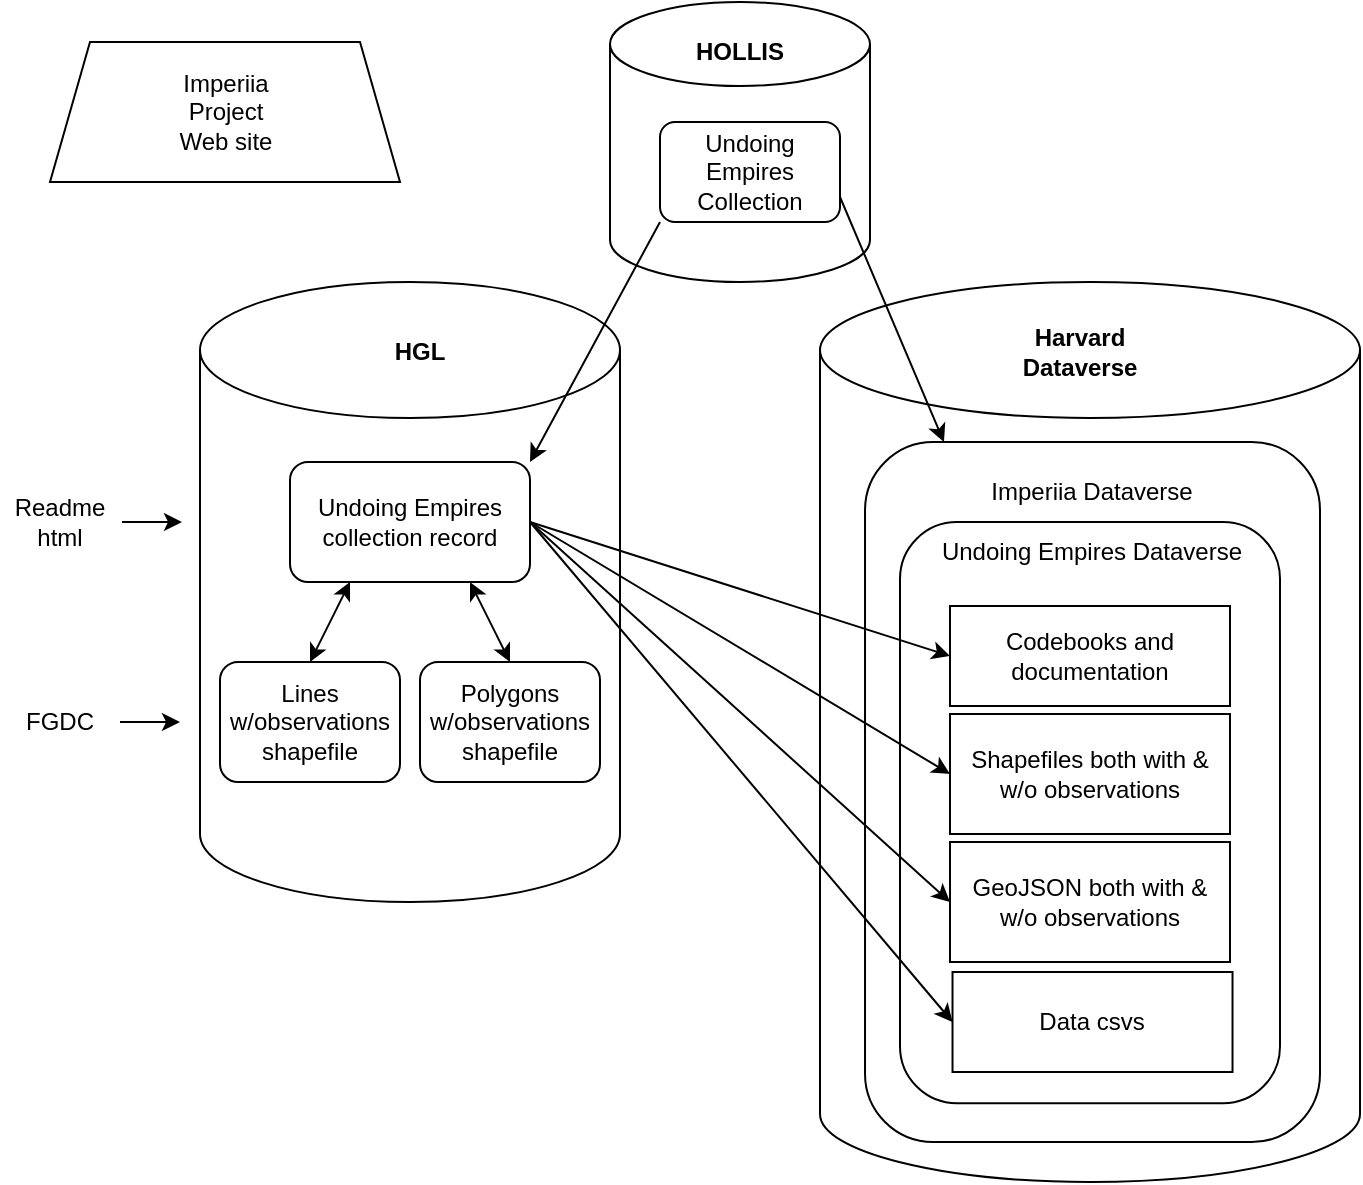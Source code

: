 <mxfile version="22.1.5" type="github">
  <diagram name="Page-1" id="acaJbb7zJqNV8eMt_PW6">
    <mxGraphModel dx="1265" dy="651" grid="1" gridSize="10" guides="1" tooltips="1" connect="1" arrows="1" fold="1" page="1" pageScale="1" pageWidth="850" pageHeight="1100" math="0" shadow="0">
      <root>
        <mxCell id="0" />
        <mxCell id="1" parent="0" />
        <mxCell id="G17-dYgQhkp3kQGCCL7A-1" value="" style="shape=cylinder3;whiteSpace=wrap;html=1;boundedLbl=1;backgroundOutline=1;size=34;" parent="1" vertex="1">
          <mxGeometry x="110" y="160" width="210" height="310" as="geometry" />
        </mxCell>
        <mxCell id="G17-dYgQhkp3kQGCCL7A-2" value="" style="shape=cylinder3;whiteSpace=wrap;html=1;boundedLbl=1;backgroundOutline=1;size=34;" parent="1" vertex="1">
          <mxGeometry x="420" y="160" width="270" height="450" as="geometry" />
        </mxCell>
        <mxCell id="LZWB6dRQu0BiqoScPXUu-1" value="HGL" style="text;strokeColor=none;align=center;fillColor=none;html=1;verticalAlign=middle;whiteSpace=wrap;rounded=0;fontStyle=1" parent="1" vertex="1">
          <mxGeometry x="190" y="180" width="60" height="30" as="geometry" />
        </mxCell>
        <mxCell id="LZWB6dRQu0BiqoScPXUu-3" value="&lt;b&gt;Harvard&lt;br&gt;Dataverse&lt;/b&gt;" style="text;strokeColor=none;align=center;fillColor=none;html=1;verticalAlign=middle;whiteSpace=wrap;rounded=0;" parent="1" vertex="1">
          <mxGeometry x="520" y="180" width="60" height="30" as="geometry" />
        </mxCell>
        <mxCell id="ZmtUY7Tz9JFkTJYe3sri-1" value="" style="rounded=1;whiteSpace=wrap;html=1;" parent="1" vertex="1">
          <mxGeometry x="155" y="250" width="120" height="60" as="geometry" />
        </mxCell>
        <mxCell id="ZmtUY7Tz9JFkTJYe3sri-2" value="" style="rounded=1;whiteSpace=wrap;html=1;" parent="1" vertex="1">
          <mxGeometry x="220" y="350" width="90" height="60" as="geometry" />
        </mxCell>
        <mxCell id="ZmtUY7Tz9JFkTJYe3sri-3" value="" style="rounded=1;whiteSpace=wrap;html=1;" parent="1" vertex="1">
          <mxGeometry x="120" y="350" width="90" height="60" as="geometry" />
        </mxCell>
        <mxCell id="ZmtUY7Tz9JFkTJYe3sri-4" value="" style="endArrow=classic;startArrow=classic;html=1;rounded=0;entryX=0.25;entryY=1;entryDx=0;entryDy=0;exitX=0.5;exitY=0;exitDx=0;exitDy=0;" parent="1" source="ZmtUY7Tz9JFkTJYe3sri-3" target="ZmtUY7Tz9JFkTJYe3sri-1" edge="1">
          <mxGeometry width="50" height="50" relative="1" as="geometry">
            <mxPoint x="155" y="330" as="sourcePoint" />
            <mxPoint x="205" y="280" as="targetPoint" />
          </mxGeometry>
        </mxCell>
        <mxCell id="ZmtUY7Tz9JFkTJYe3sri-5" value="" style="endArrow=classic;startArrow=classic;html=1;rounded=0;entryX=0.75;entryY=1;entryDx=0;entryDy=0;exitX=0.5;exitY=0;exitDx=0;exitDy=0;" parent="1" source="ZmtUY7Tz9JFkTJYe3sri-2" target="ZmtUY7Tz9JFkTJYe3sri-1" edge="1">
          <mxGeometry width="50" height="50" relative="1" as="geometry">
            <mxPoint x="270" y="350" as="sourcePoint" />
            <mxPoint x="310" y="300" as="targetPoint" />
          </mxGeometry>
        </mxCell>
        <mxCell id="ZmtUY7Tz9JFkTJYe3sri-7" value="Undoing Empires&lt;br&gt;collection record" style="text;html=1;strokeColor=none;fillColor=none;align=center;verticalAlign=middle;whiteSpace=wrap;rounded=0;" parent="1" vertex="1">
          <mxGeometry x="166.25" y="256.25" width="97.5" height="47.5" as="geometry" />
        </mxCell>
        <mxCell id="ZmtUY7Tz9JFkTJYe3sri-8" value="Lines w/observations shapefile" style="text;html=1;strokeColor=none;fillColor=none;align=center;verticalAlign=middle;whiteSpace=wrap;rounded=0;" parent="1" vertex="1">
          <mxGeometry x="140" y="370" width="50" height="20" as="geometry" />
        </mxCell>
        <mxCell id="ZmtUY7Tz9JFkTJYe3sri-10" value="Polygons w/observations shapefile" style="text;html=1;strokeColor=none;fillColor=none;align=center;verticalAlign=middle;whiteSpace=wrap;rounded=0;" parent="1" vertex="1">
          <mxGeometry x="235" y="365" width="60" height="30" as="geometry" />
        </mxCell>
        <mxCell id="ZmtUY7Tz9JFkTJYe3sri-12" value="" style="rounded=1;whiteSpace=wrap;html=1;" parent="1" vertex="1">
          <mxGeometry x="442.51" y="240" width="227.49" height="350" as="geometry" />
        </mxCell>
        <mxCell id="ZmtUY7Tz9JFkTJYe3sri-21" value="" style="shape=cylinder3;whiteSpace=wrap;html=1;boundedLbl=1;backgroundOutline=1;size=21;" parent="1" vertex="1">
          <mxGeometry x="315" y="20" width="130" height="140" as="geometry" />
        </mxCell>
        <mxCell id="ZmtUY7Tz9JFkTJYe3sri-23" value="&lt;b&gt;HOLLIS&lt;/b&gt;" style="text;html=1;strokeColor=none;fillColor=none;align=center;verticalAlign=middle;whiteSpace=wrap;rounded=0;" parent="1" vertex="1">
          <mxGeometry x="350" y="30" width="60" height="30" as="geometry" />
        </mxCell>
        <mxCell id="ZmtUY7Tz9JFkTJYe3sri-24" value="" style="rounded=1;whiteSpace=wrap;html=1;" parent="1" vertex="1">
          <mxGeometry x="340" y="80" width="90" height="50" as="geometry" />
        </mxCell>
        <mxCell id="ZmtUY7Tz9JFkTJYe3sri-25" value="Undoing Empires&lt;br&gt;Collection" style="text;html=1;strokeColor=none;fillColor=none;align=center;verticalAlign=middle;whiteSpace=wrap;rounded=0;" parent="1" vertex="1">
          <mxGeometry x="355" y="90" width="60" height="30" as="geometry" />
        </mxCell>
        <mxCell id="ZmtUY7Tz9JFkTJYe3sri-28" value="" style="endArrow=classic;html=1;rounded=0;exitX=0;exitY=1;exitDx=0;exitDy=0;entryX=1;entryY=0;entryDx=0;entryDy=0;" parent="1" source="ZmtUY7Tz9JFkTJYe3sri-24" target="ZmtUY7Tz9JFkTJYe3sri-1" edge="1">
          <mxGeometry width="50" height="50" relative="1" as="geometry">
            <mxPoint x="400" y="360" as="sourcePoint" />
            <mxPoint x="450" y="310" as="targetPoint" />
          </mxGeometry>
        </mxCell>
        <mxCell id="ZmtUY7Tz9JFkTJYe3sri-29" value="" style="endArrow=classic;html=1;rounded=0;exitX=1;exitY=0.75;exitDx=0;exitDy=0;" parent="1" source="ZmtUY7Tz9JFkTJYe3sri-24" target="ZmtUY7Tz9JFkTJYe3sri-12" edge="1">
          <mxGeometry width="50" height="50" relative="1" as="geometry">
            <mxPoint x="400" y="360" as="sourcePoint" />
            <mxPoint x="450" y="310" as="targetPoint" />
          </mxGeometry>
        </mxCell>
        <mxCell id="ZmtUY7Tz9JFkTJYe3sri-31" value="FGDC" style="text;html=1;strokeColor=none;fillColor=none;align=center;verticalAlign=middle;whiteSpace=wrap;rounded=0;" parent="1" vertex="1">
          <mxGeometry x="10" y="365" width="60" height="30" as="geometry" />
        </mxCell>
        <mxCell id="ZmtUY7Tz9JFkTJYe3sri-32" value="" style="endArrow=classic;html=1;rounded=0;exitX=1;exitY=0.5;exitDx=0;exitDy=0;" parent="1" source="ZmtUY7Tz9JFkTJYe3sri-31" edge="1">
          <mxGeometry width="50" height="50" relative="1" as="geometry">
            <mxPoint x="80" y="390" as="sourcePoint" />
            <mxPoint x="100" y="380" as="targetPoint" />
          </mxGeometry>
        </mxCell>
        <mxCell id="ZmtUY7Tz9JFkTJYe3sri-33" value="Readme html" style="text;html=1;strokeColor=none;fillColor=none;align=center;verticalAlign=middle;whiteSpace=wrap;rounded=0;" parent="1" vertex="1">
          <mxGeometry x="10" y="265" width="60" height="30" as="geometry" />
        </mxCell>
        <mxCell id="ZmtUY7Tz9JFkTJYe3sri-34" value="" style="endArrow=classic;html=1;rounded=0;exitX=1;exitY=0.5;exitDx=0;exitDy=0;" parent="1" edge="1">
          <mxGeometry width="50" height="50" relative="1" as="geometry">
            <mxPoint x="71" y="280" as="sourcePoint" />
            <mxPoint x="101" y="280" as="targetPoint" />
          </mxGeometry>
        </mxCell>
        <mxCell id="ZmtUY7Tz9JFkTJYe3sri-14" value="" style="rounded=1;whiteSpace=wrap;html=1;" parent="1" vertex="1">
          <mxGeometry x="460" y="280" width="190" height="290.62" as="geometry" />
        </mxCell>
        <mxCell id="ZmtUY7Tz9JFkTJYe3sri-13" value="Undoing Empires Dataverse" style="text;html=1;strokeColor=none;fillColor=none;align=center;verticalAlign=middle;whiteSpace=wrap;rounded=0;" parent="1" vertex="1">
          <mxGeometry x="471.26" y="280" width="170" height="30" as="geometry" />
        </mxCell>
        <mxCell id="lXyDXzNNx43w-YlPzHwI-1" value="Imperiia Dataverse" style="text;html=1;strokeColor=none;fillColor=none;align=center;verticalAlign=middle;whiteSpace=wrap;rounded=0;" vertex="1" parent="1">
          <mxGeometry x="496.26" y="250" width="120" height="30" as="geometry" />
        </mxCell>
        <mxCell id="lXyDXzNNx43w-YlPzHwI-3" value="" style="shape=trapezoid;perimeter=trapezoidPerimeter;whiteSpace=wrap;html=1;fixedSize=1;" vertex="1" parent="1">
          <mxGeometry x="35" y="40" width="175" height="70" as="geometry" />
        </mxCell>
        <mxCell id="lXyDXzNNx43w-YlPzHwI-4" value="Imperiia Project Web site" style="text;html=1;strokeColor=none;fillColor=none;align=center;verticalAlign=middle;whiteSpace=wrap;rounded=0;" vertex="1" parent="1">
          <mxGeometry x="92.5" y="60" width="60" height="30" as="geometry" />
        </mxCell>
        <mxCell id="lXyDXzNNx43w-YlPzHwI-5" value="Codebooks and documentation" style="rounded=0;whiteSpace=wrap;html=1;" vertex="1" parent="1">
          <mxGeometry x="485" y="322" width="140" height="50" as="geometry" />
        </mxCell>
        <mxCell id="lXyDXzNNx43w-YlPzHwI-6" value="Shapefiles both with &amp;amp; w/o observations" style="rounded=0;whiteSpace=wrap;html=1;" vertex="1" parent="1">
          <mxGeometry x="485" y="376" width="140" height="60" as="geometry" />
        </mxCell>
        <mxCell id="lXyDXzNNx43w-YlPzHwI-7" value="GeoJSON both with &amp;amp; w/o observations" style="rounded=0;whiteSpace=wrap;html=1;" vertex="1" parent="1">
          <mxGeometry x="485" y="440" width="140" height="60" as="geometry" />
        </mxCell>
        <mxCell id="lXyDXzNNx43w-YlPzHwI-8" value="Data csvs" style="rounded=0;whiteSpace=wrap;html=1;" vertex="1" parent="1">
          <mxGeometry x="486.26" y="505" width="140" height="50" as="geometry" />
        </mxCell>
        <mxCell id="ZmtUY7Tz9JFkTJYe3sri-6" value="" style="endArrow=classic;html=1;rounded=0;exitX=1;exitY=0.5;exitDx=0;exitDy=0;entryX=0;entryY=0.5;entryDx=0;entryDy=0;" parent="1" source="ZmtUY7Tz9JFkTJYe3sri-1" target="lXyDXzNNx43w-YlPzHwI-5" edge="1">
          <mxGeometry width="50" height="50" relative="1" as="geometry">
            <mxPoint x="400" y="360" as="sourcePoint" />
            <mxPoint x="440" y="290" as="targetPoint" />
          </mxGeometry>
        </mxCell>
        <mxCell id="lXyDXzNNx43w-YlPzHwI-9" value="" style="endArrow=classic;html=1;rounded=0;exitX=1;exitY=0.5;exitDx=0;exitDy=0;entryX=0;entryY=0.5;entryDx=0;entryDy=0;" edge="1" parent="1" source="ZmtUY7Tz9JFkTJYe3sri-1" target="lXyDXzNNx43w-YlPzHwI-6">
          <mxGeometry width="50" height="50" relative="1" as="geometry">
            <mxPoint x="285" y="290" as="sourcePoint" />
            <mxPoint x="495" y="357" as="targetPoint" />
          </mxGeometry>
        </mxCell>
        <mxCell id="lXyDXzNNx43w-YlPzHwI-10" value="" style="endArrow=classic;html=1;rounded=0;entryX=0;entryY=0.5;entryDx=0;entryDy=0;exitX=1;exitY=0.5;exitDx=0;exitDy=0;" edge="1" parent="1" source="ZmtUY7Tz9JFkTJYe3sri-1" target="lXyDXzNNx43w-YlPzHwI-7">
          <mxGeometry width="50" height="50" relative="1" as="geometry">
            <mxPoint x="320" y="320" as="sourcePoint" />
            <mxPoint x="525" y="510" as="targetPoint" />
          </mxGeometry>
        </mxCell>
        <mxCell id="lXyDXzNNx43w-YlPzHwI-11" value="" style="endArrow=classic;html=1;rounded=0;exitX=1;exitY=0.5;exitDx=0;exitDy=0;entryX=0;entryY=0.5;entryDx=0;entryDy=0;" edge="1" parent="1" source="ZmtUY7Tz9JFkTJYe3sri-1" target="lXyDXzNNx43w-YlPzHwI-8">
          <mxGeometry width="50" height="50" relative="1" as="geometry">
            <mxPoint x="115" y="500" as="sourcePoint" />
            <mxPoint x="325" y="626" as="targetPoint" />
          </mxGeometry>
        </mxCell>
      </root>
    </mxGraphModel>
  </diagram>
</mxfile>
